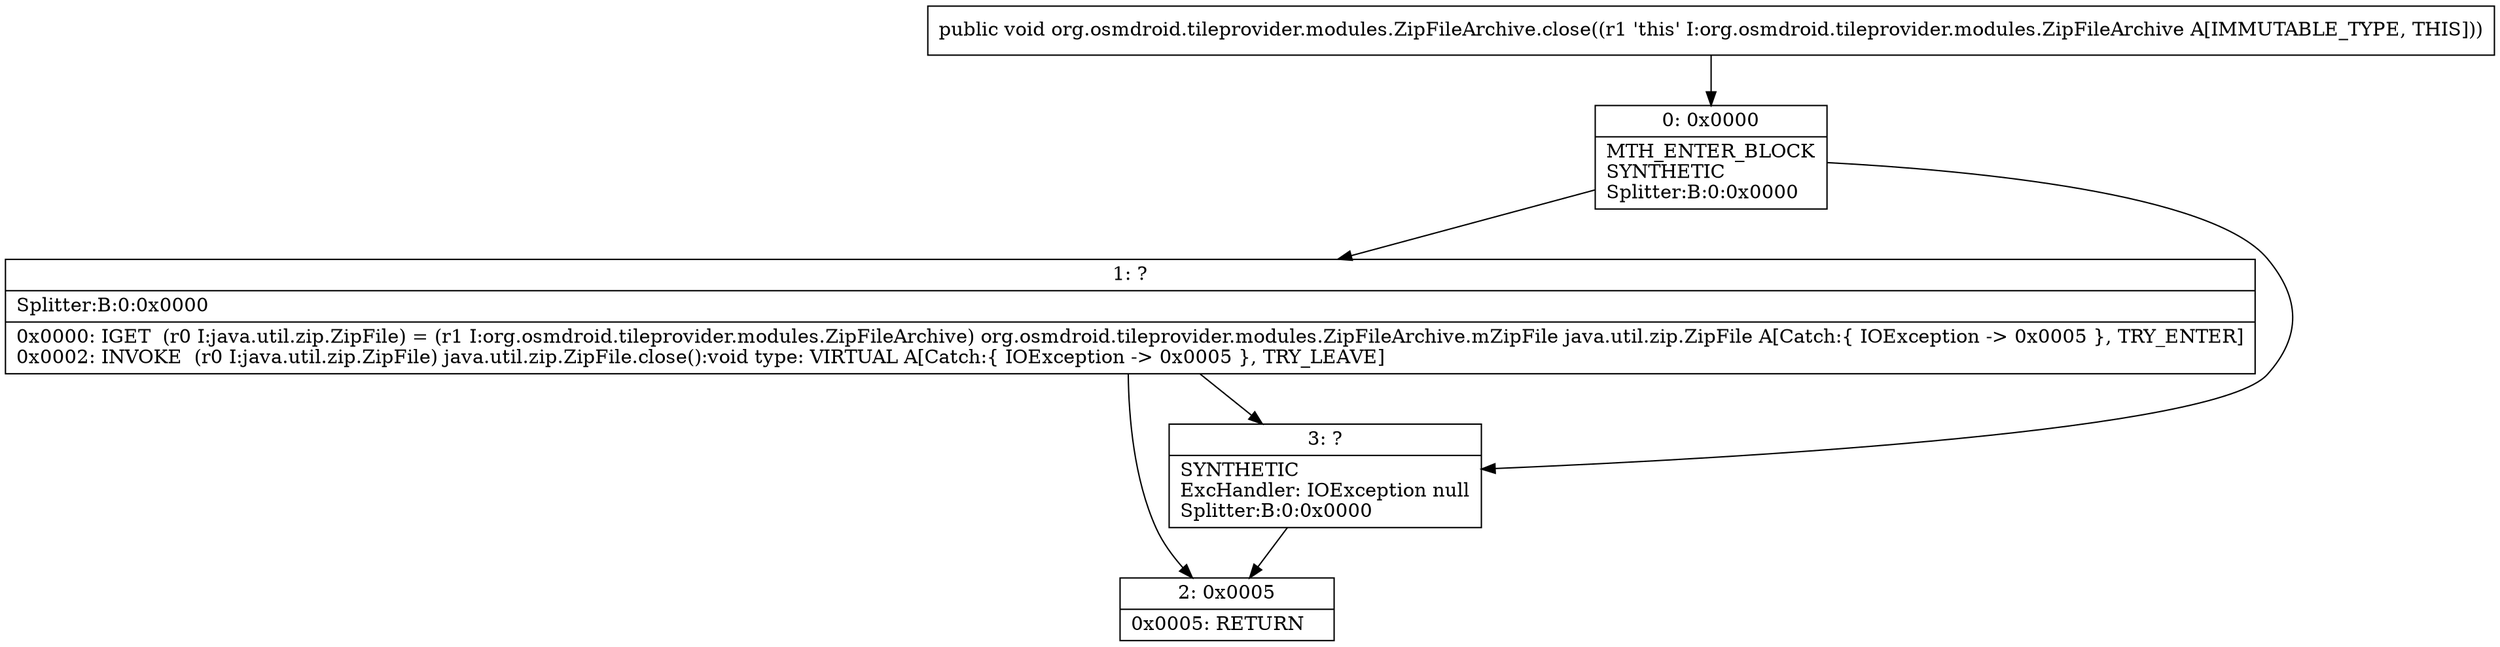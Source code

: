 digraph "CFG fororg.osmdroid.tileprovider.modules.ZipFileArchive.close()V" {
Node_0 [shape=record,label="{0\:\ 0x0000|MTH_ENTER_BLOCK\lSYNTHETIC\lSplitter:B:0:0x0000\l}"];
Node_1 [shape=record,label="{1\:\ ?|Splitter:B:0:0x0000\l|0x0000: IGET  (r0 I:java.util.zip.ZipFile) = (r1 I:org.osmdroid.tileprovider.modules.ZipFileArchive) org.osmdroid.tileprovider.modules.ZipFileArchive.mZipFile java.util.zip.ZipFile A[Catch:\{ IOException \-\> 0x0005 \}, TRY_ENTER]\l0x0002: INVOKE  (r0 I:java.util.zip.ZipFile) java.util.zip.ZipFile.close():void type: VIRTUAL A[Catch:\{ IOException \-\> 0x0005 \}, TRY_LEAVE]\l}"];
Node_2 [shape=record,label="{2\:\ 0x0005|0x0005: RETURN   \l}"];
Node_3 [shape=record,label="{3\:\ ?|SYNTHETIC\lExcHandler: IOException null\lSplitter:B:0:0x0000\l}"];
MethodNode[shape=record,label="{public void org.osmdroid.tileprovider.modules.ZipFileArchive.close((r1 'this' I:org.osmdroid.tileprovider.modules.ZipFileArchive A[IMMUTABLE_TYPE, THIS])) }"];
MethodNode -> Node_0;
Node_0 -> Node_1;
Node_0 -> Node_3;
Node_1 -> Node_2;
Node_1 -> Node_3;
Node_3 -> Node_2;
}

